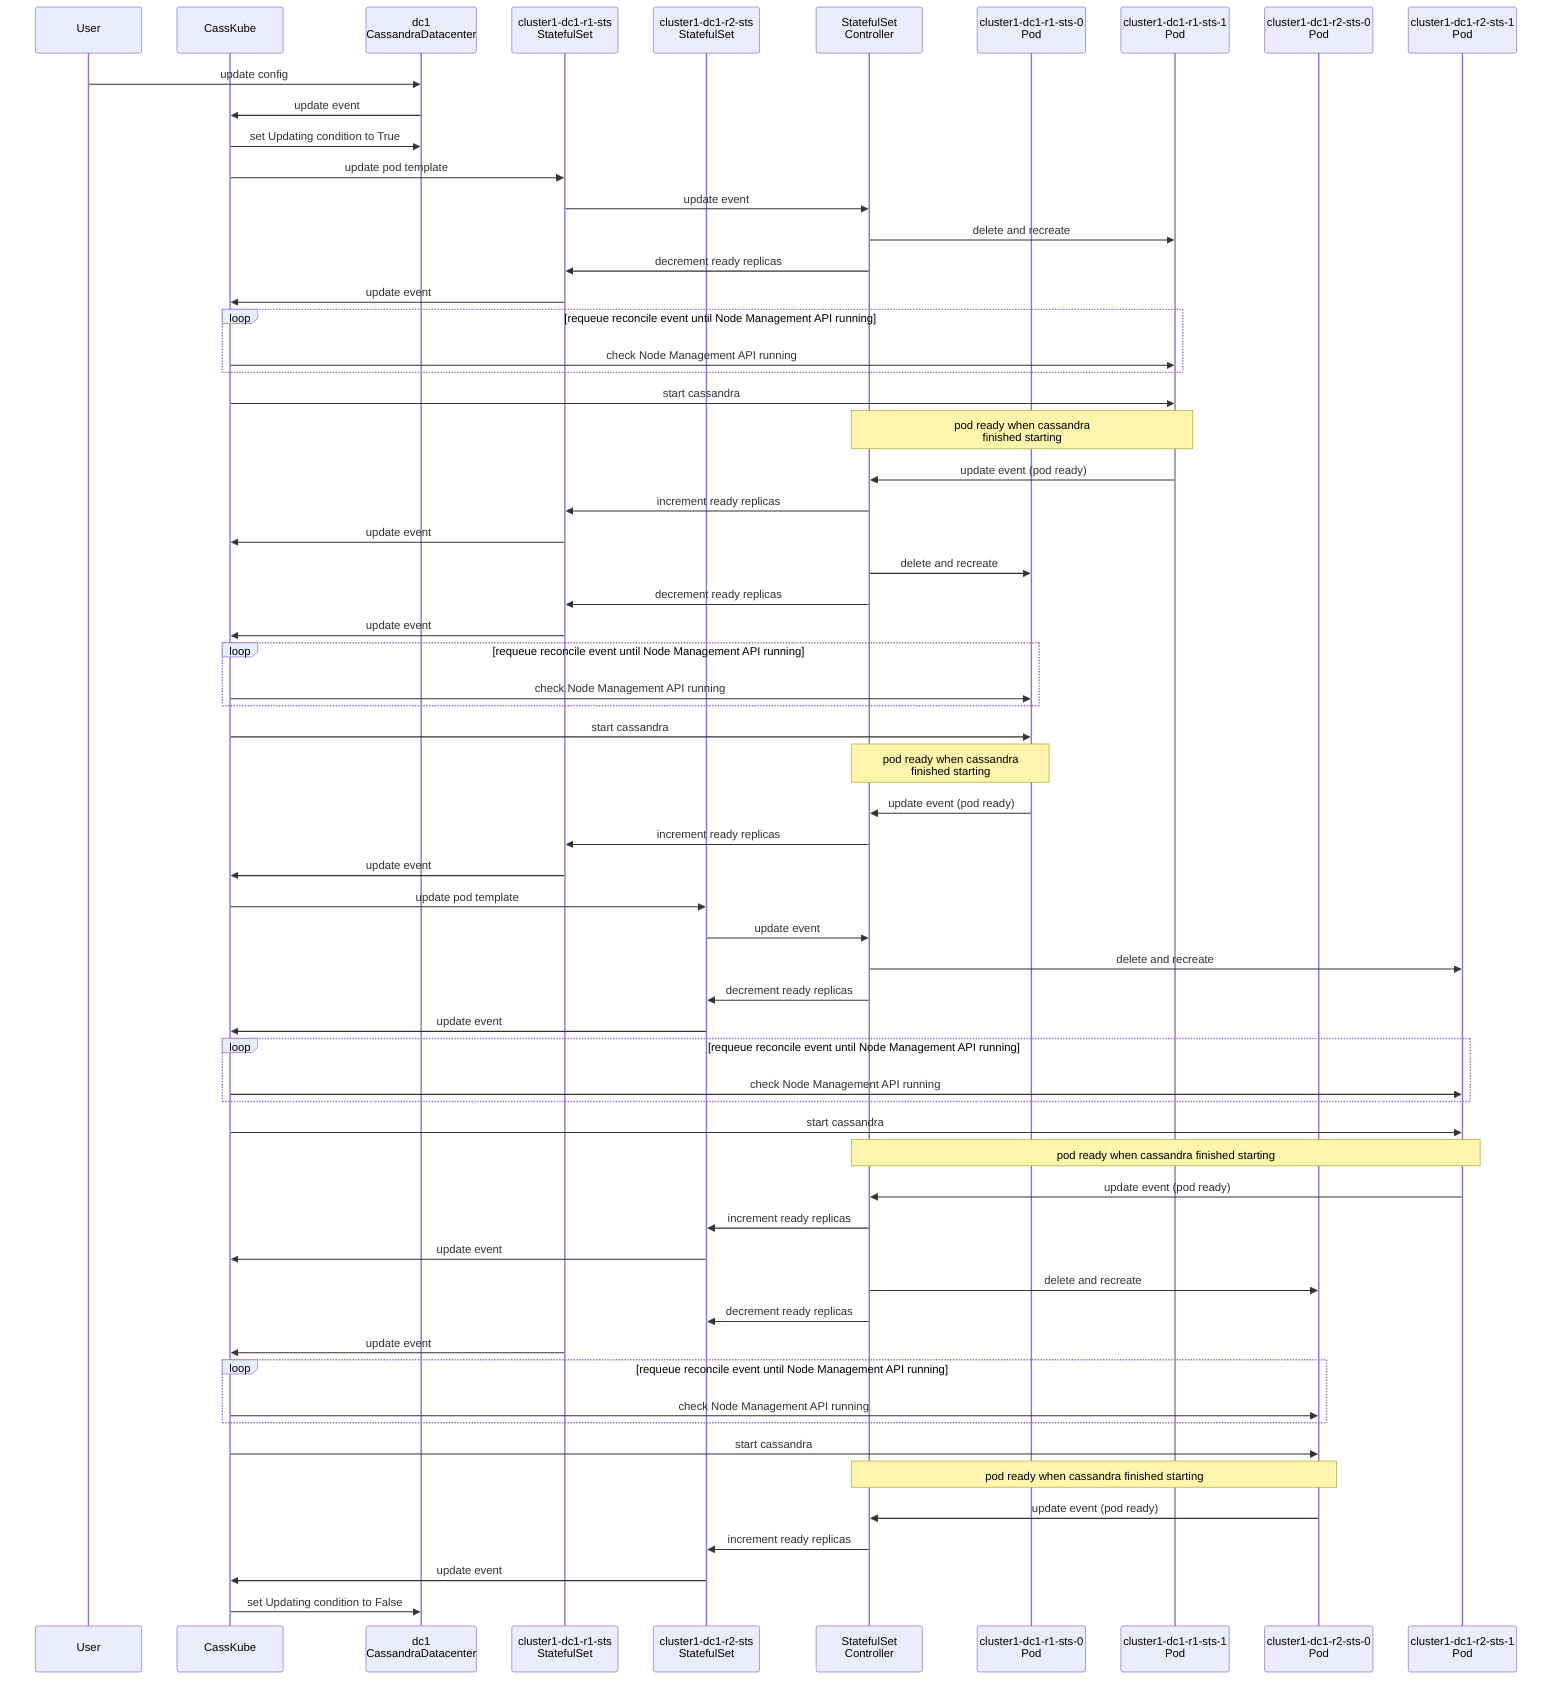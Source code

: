 sequenceDiagram
  participant user as User
  participant operator as CassKube
  participant dc as dc1<br/>CassandraDatacenter
  participant sts1 as cluster1-dc1-r1-sts<br/>StatefulSet
  participant sts2 as cluster1-dc1-r2-sts<br/>StatefulSet
  participant sts_ctrl as StatefulSet<br/>Controller
  participant pod1 as cluster1-dc1-r1-sts-0<br/>Pod
  participant pod2 as cluster1-dc1-r1-sts-1<br/>Pod
  participant pod3 as cluster1-dc1-r2-sts-0<br/>Pod
  participant pod4 as cluster1-dc1-r2-sts-1<br/>Pod
	user->>dc: update config
  dc->>operator: update event
  operator->>dc: set Updating condition to True
  operator->>sts1: update pod template
  sts1->>sts_ctrl: update event
  sts_ctrl->>pod2: delete and recreate
  sts_ctrl->>sts1: decrement ready replicas
  sts1->>operator: update event
  loop requeue reconcile event until Node Management API running
    operator->>pod2: check Node Management API running
  end
  operator->>pod2: start cassandra
  Note over sts_ctrl,pod2: pod ready when cassandra<br/>finished starting
  pod2->>sts_ctrl: update event (pod ready)
  sts_ctrl->>sts1: increment ready replicas
  sts1->>operator: update event
  sts_ctrl->>pod1: delete and recreate
  sts_ctrl->>sts1: decrement ready replicas
  sts1->>operator: update event
  loop requeue reconcile event until Node Management API running
    operator->>pod1: check Node Management API running
  end
  operator->>pod1: start cassandra
  Note over sts_ctrl,pod1: pod ready when cassandra<br/>finished starting
  pod1->>sts_ctrl: update event (pod ready)
  sts_ctrl->>sts1: increment ready replicas
  sts1->>operator: update event

  operator->>sts2: update pod template
  sts2->>sts_ctrl: update event
  sts_ctrl->>pod4: delete and recreate
  sts_ctrl->>sts2: decrement ready replicas
  sts2->>operator: update event
  loop requeue reconcile event until Node Management API running
    operator->>pod4: check Node Management API running
  end
  operator->>pod4: start cassandra
  Note over sts_ctrl,pod4: pod ready when cassandra finished starting
  pod4->>sts_ctrl: update event (pod ready)
  sts_ctrl->>sts2: increment ready replicas
  sts2->>operator: update event
  sts_ctrl->>pod3: delete and recreate
  sts_ctrl->>sts2: decrement ready replicas
  sts1->>operator: update event
  loop requeue reconcile event until Node Management API running
    operator->>pod3: check Node Management API running
  end
  operator->>pod3: start cassandra
  Note over sts_ctrl,pod3: pod ready when cassandra finished starting
  pod3->>sts_ctrl: update event (pod ready)
  sts_ctrl->>sts2: increment ready replicas
  sts2->>operator: update event
  operator->>dc: set Updating condition to False